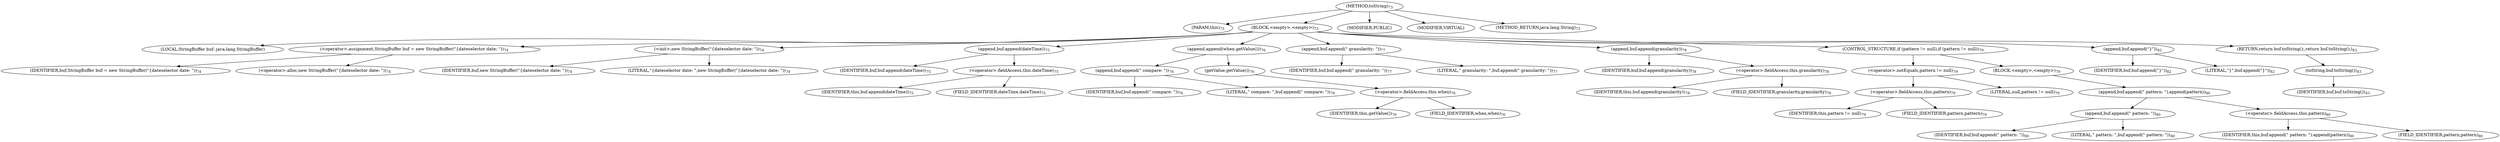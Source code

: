digraph "toString" {  
"127" [label = <(METHOD,toString)<SUB>73</SUB>> ]
"128" [label = <(PARAM,this)<SUB>73</SUB>> ]
"129" [label = <(BLOCK,&lt;empty&gt;,&lt;empty&gt;)<SUB>73</SUB>> ]
"4" [label = <(LOCAL,StringBuffer buf: java.lang.StringBuffer)> ]
"130" [label = <(&lt;operator&gt;.assignment,StringBuffer buf = new StringBuffer(&quot;{dateselector date: &quot;))<SUB>74</SUB>> ]
"131" [label = <(IDENTIFIER,buf,StringBuffer buf = new StringBuffer(&quot;{dateselector date: &quot;))<SUB>74</SUB>> ]
"132" [label = <(&lt;operator&gt;.alloc,new StringBuffer(&quot;{dateselector date: &quot;))<SUB>74</SUB>> ]
"133" [label = <(&lt;init&gt;,new StringBuffer(&quot;{dateselector date: &quot;))<SUB>74</SUB>> ]
"3" [label = <(IDENTIFIER,buf,new StringBuffer(&quot;{dateselector date: &quot;))<SUB>74</SUB>> ]
"134" [label = <(LITERAL,&quot;{dateselector date: &quot;,new StringBuffer(&quot;{dateselector date: &quot;))<SUB>74</SUB>> ]
"135" [label = <(append,buf.append(dateTime))<SUB>75</SUB>> ]
"136" [label = <(IDENTIFIER,buf,buf.append(dateTime))<SUB>75</SUB>> ]
"137" [label = <(&lt;operator&gt;.fieldAccess,this.dateTime)<SUB>75</SUB>> ]
"138" [label = <(IDENTIFIER,this,buf.append(dateTime))<SUB>75</SUB>> ]
"139" [label = <(FIELD_IDENTIFIER,dateTime,dateTime)<SUB>75</SUB>> ]
"140" [label = <(append,append(when.getValue()))<SUB>76</SUB>> ]
"141" [label = <(append,buf.append(&quot; compare: &quot;))<SUB>76</SUB>> ]
"142" [label = <(IDENTIFIER,buf,buf.append(&quot; compare: &quot;))<SUB>76</SUB>> ]
"143" [label = <(LITERAL,&quot; compare: &quot;,buf.append(&quot; compare: &quot;))<SUB>76</SUB>> ]
"144" [label = <(getValue,getValue())<SUB>76</SUB>> ]
"145" [label = <(&lt;operator&gt;.fieldAccess,this.when)<SUB>76</SUB>> ]
"146" [label = <(IDENTIFIER,this,getValue())<SUB>76</SUB>> ]
"147" [label = <(FIELD_IDENTIFIER,when,when)<SUB>76</SUB>> ]
"148" [label = <(append,buf.append(&quot; granularity: &quot;))<SUB>77</SUB>> ]
"149" [label = <(IDENTIFIER,buf,buf.append(&quot; granularity: &quot;))<SUB>77</SUB>> ]
"150" [label = <(LITERAL,&quot; granularity: &quot;,buf.append(&quot; granularity: &quot;))<SUB>77</SUB>> ]
"151" [label = <(append,buf.append(granularity))<SUB>78</SUB>> ]
"152" [label = <(IDENTIFIER,buf,buf.append(granularity))<SUB>78</SUB>> ]
"153" [label = <(&lt;operator&gt;.fieldAccess,this.granularity)<SUB>78</SUB>> ]
"154" [label = <(IDENTIFIER,this,buf.append(granularity))<SUB>78</SUB>> ]
"155" [label = <(FIELD_IDENTIFIER,granularity,granularity)<SUB>78</SUB>> ]
"156" [label = <(CONTROL_STRUCTURE,if (pattern != null),if (pattern != null))<SUB>79</SUB>> ]
"157" [label = <(&lt;operator&gt;.notEquals,pattern != null)<SUB>79</SUB>> ]
"158" [label = <(&lt;operator&gt;.fieldAccess,this.pattern)<SUB>79</SUB>> ]
"159" [label = <(IDENTIFIER,this,pattern != null)<SUB>79</SUB>> ]
"160" [label = <(FIELD_IDENTIFIER,pattern,pattern)<SUB>79</SUB>> ]
"161" [label = <(LITERAL,null,pattern != null)<SUB>79</SUB>> ]
"162" [label = <(BLOCK,&lt;empty&gt;,&lt;empty&gt;)<SUB>79</SUB>> ]
"163" [label = <(append,buf.append(&quot; pattern: &quot;).append(pattern))<SUB>80</SUB>> ]
"164" [label = <(append,buf.append(&quot; pattern: &quot;))<SUB>80</SUB>> ]
"165" [label = <(IDENTIFIER,buf,buf.append(&quot; pattern: &quot;))<SUB>80</SUB>> ]
"166" [label = <(LITERAL,&quot; pattern: &quot;,buf.append(&quot; pattern: &quot;))<SUB>80</SUB>> ]
"167" [label = <(&lt;operator&gt;.fieldAccess,this.pattern)<SUB>80</SUB>> ]
"168" [label = <(IDENTIFIER,this,buf.append(&quot; pattern: &quot;).append(pattern))<SUB>80</SUB>> ]
"169" [label = <(FIELD_IDENTIFIER,pattern,pattern)<SUB>80</SUB>> ]
"170" [label = <(append,buf.append(&quot;}&quot;))<SUB>82</SUB>> ]
"171" [label = <(IDENTIFIER,buf,buf.append(&quot;}&quot;))<SUB>82</SUB>> ]
"172" [label = <(LITERAL,&quot;}&quot;,buf.append(&quot;}&quot;))<SUB>82</SUB>> ]
"173" [label = <(RETURN,return buf.toString();,return buf.toString();)<SUB>83</SUB>> ]
"174" [label = <(toString,buf.toString())<SUB>83</SUB>> ]
"175" [label = <(IDENTIFIER,buf,buf.toString())<SUB>83</SUB>> ]
"176" [label = <(MODIFIER,PUBLIC)> ]
"177" [label = <(MODIFIER,VIRTUAL)> ]
"178" [label = <(METHOD_RETURN,java.lang.String)<SUB>73</SUB>> ]
  "127" -> "128" 
  "127" -> "129" 
  "127" -> "176" 
  "127" -> "177" 
  "127" -> "178" 
  "129" -> "4" 
  "129" -> "130" 
  "129" -> "133" 
  "129" -> "135" 
  "129" -> "140" 
  "129" -> "148" 
  "129" -> "151" 
  "129" -> "156" 
  "129" -> "170" 
  "129" -> "173" 
  "130" -> "131" 
  "130" -> "132" 
  "133" -> "3" 
  "133" -> "134" 
  "135" -> "136" 
  "135" -> "137" 
  "137" -> "138" 
  "137" -> "139" 
  "140" -> "141" 
  "140" -> "144" 
  "141" -> "142" 
  "141" -> "143" 
  "144" -> "145" 
  "145" -> "146" 
  "145" -> "147" 
  "148" -> "149" 
  "148" -> "150" 
  "151" -> "152" 
  "151" -> "153" 
  "153" -> "154" 
  "153" -> "155" 
  "156" -> "157" 
  "156" -> "162" 
  "157" -> "158" 
  "157" -> "161" 
  "158" -> "159" 
  "158" -> "160" 
  "162" -> "163" 
  "163" -> "164" 
  "163" -> "167" 
  "164" -> "165" 
  "164" -> "166" 
  "167" -> "168" 
  "167" -> "169" 
  "170" -> "171" 
  "170" -> "172" 
  "173" -> "174" 
  "174" -> "175" 
}
